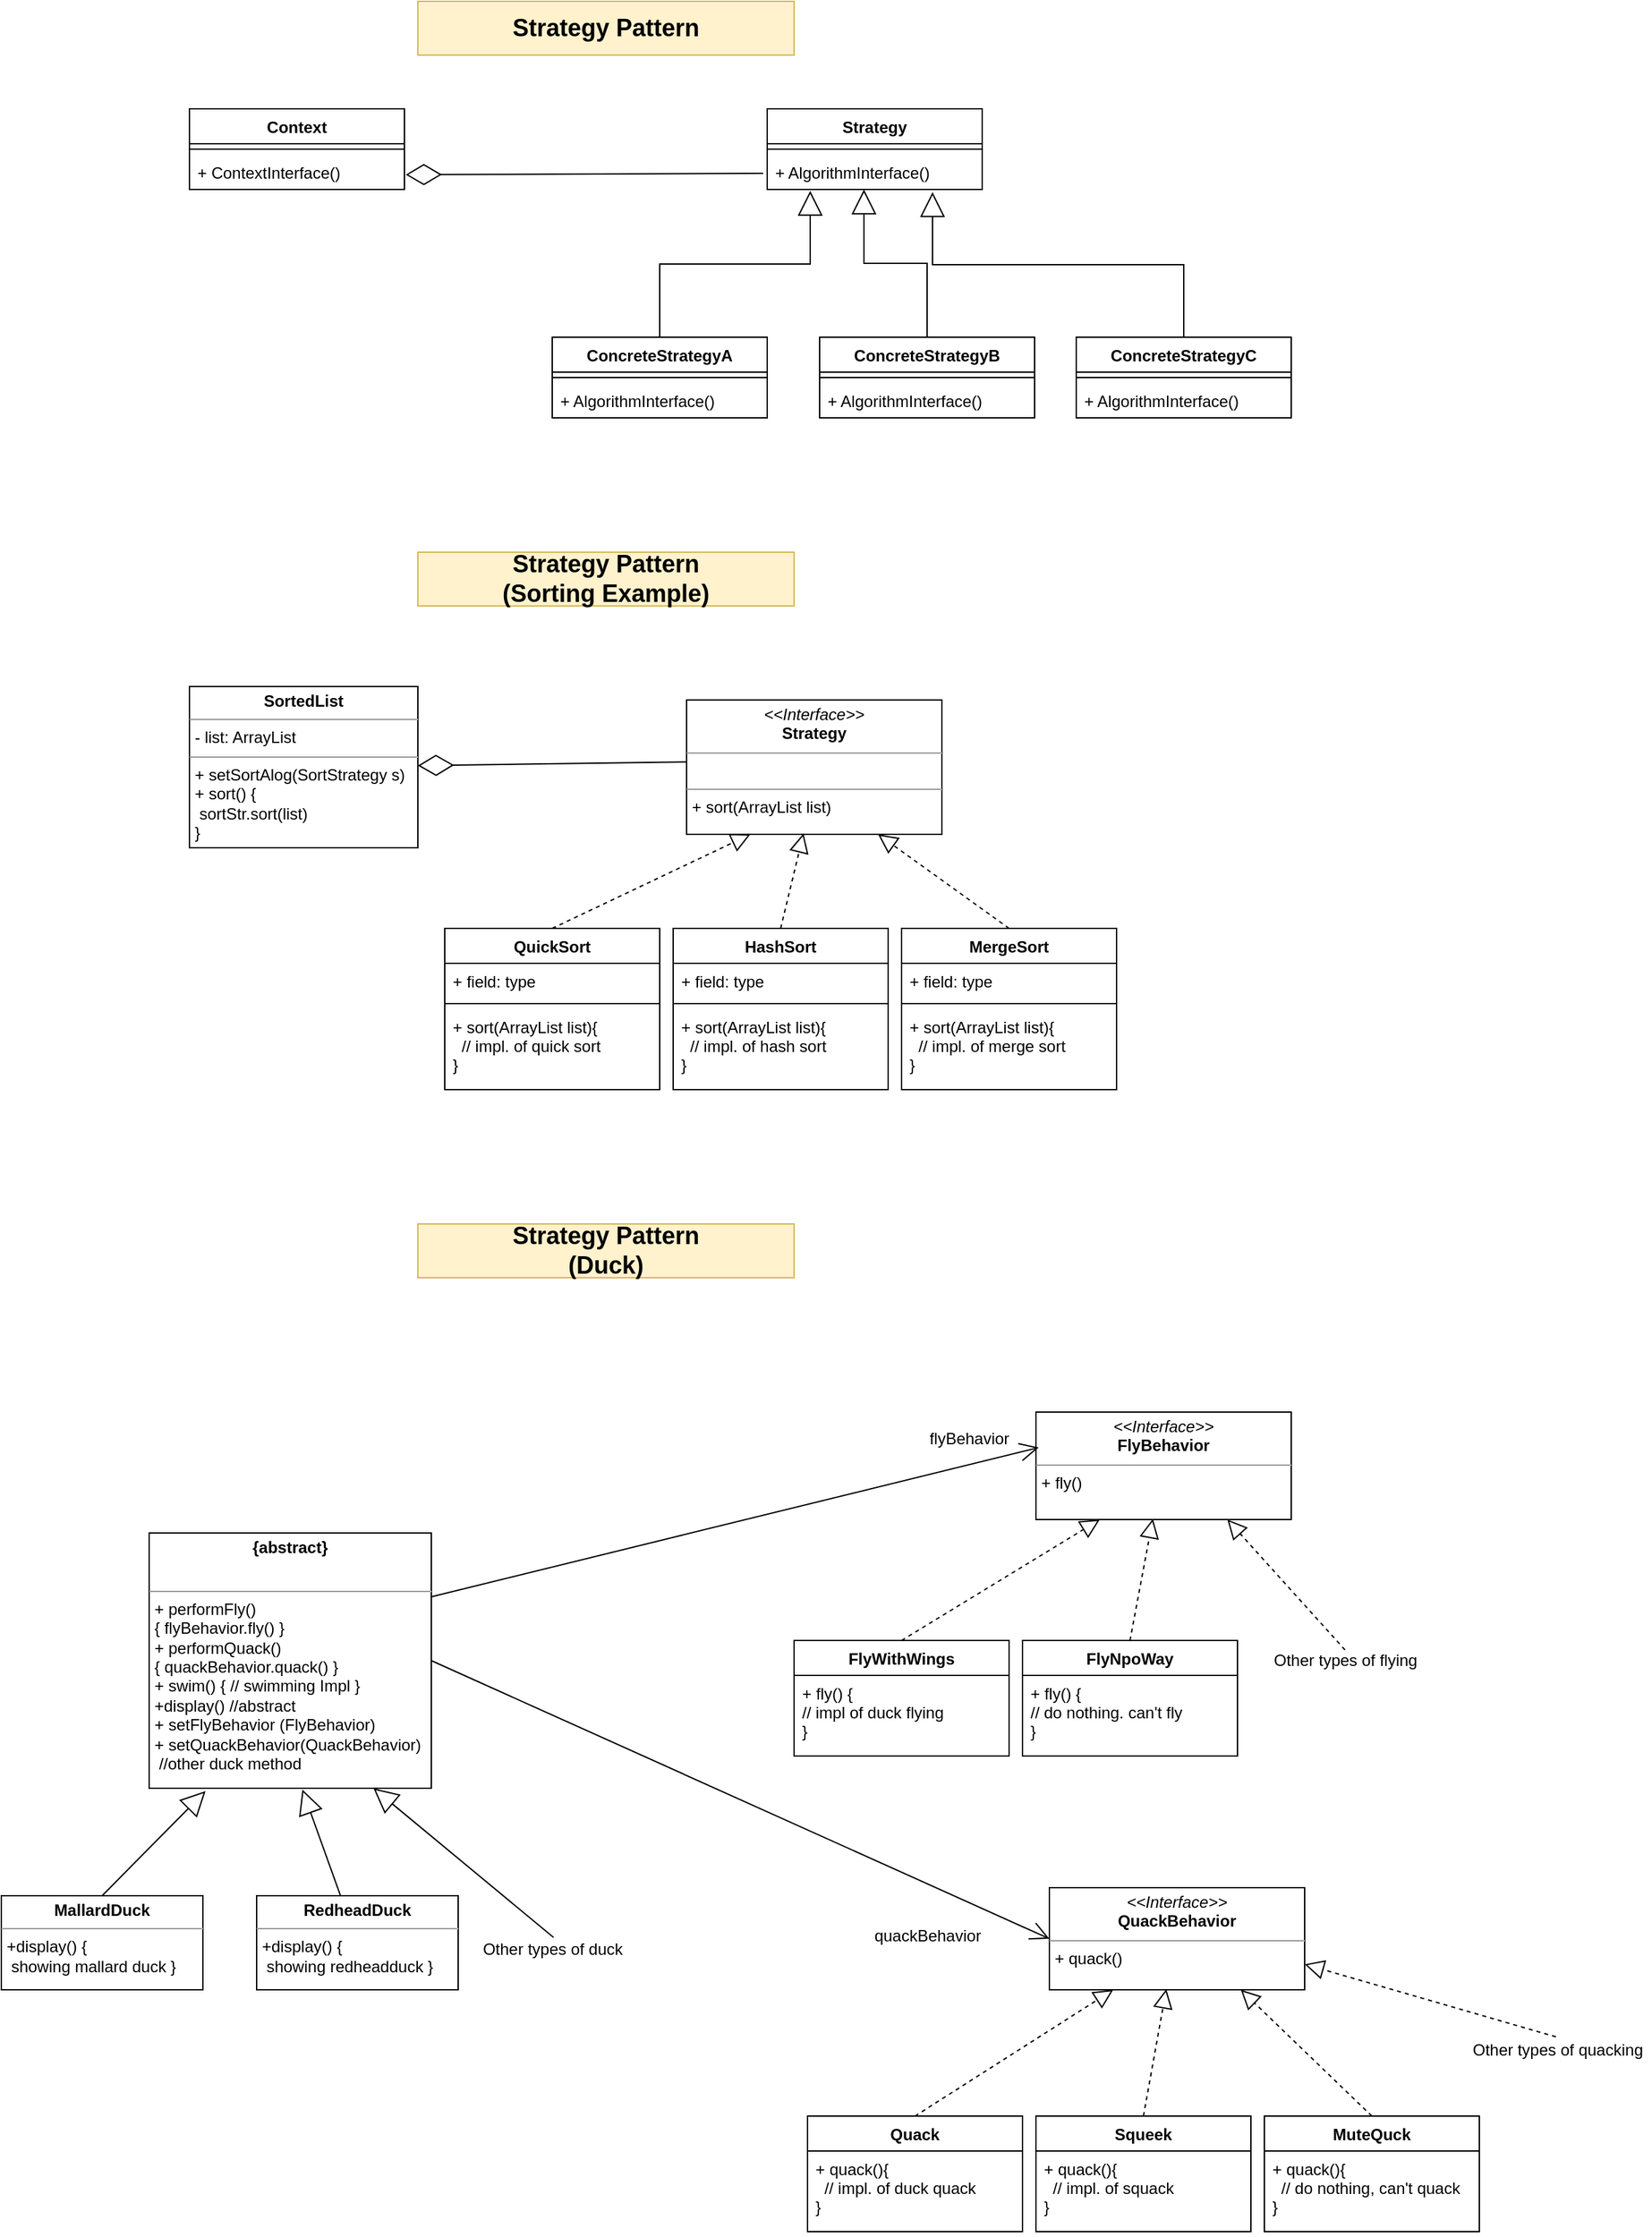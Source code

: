 <mxfile version="15.0.3" type="github" pages="2">
  <diagram id="C5RBs43oDa-KdzZeNtuy" name="Page-1">
    <mxGraphModel dx="1422" dy="794" grid="1" gridSize="10" guides="1" tooltips="1" connect="1" arrows="1" fold="1" page="1" pageScale="1" pageWidth="827" pageHeight="1169" math="0" shadow="0">
      <root>
        <mxCell id="WIyWlLk6GJQsqaUBKTNV-0" />
        <mxCell id="WIyWlLk6GJQsqaUBKTNV-1" parent="WIyWlLk6GJQsqaUBKTNV-0" />
        <mxCell id="_kvK4HXNGiyiGMj-qL1b-0" value="Strategy Pattern &lt;br&gt;(Sorting Example)" style="text;html=1;strokeColor=#d6b656;fillColor=#fff2cc;align=center;verticalAlign=middle;whiteSpace=wrap;rounded=0;fontSize=18;fontStyle=1" parent="WIyWlLk6GJQsqaUBKTNV-1" vertex="1">
          <mxGeometry x="370" y="470" width="280" height="40" as="geometry" />
        </mxCell>
        <mxCell id="_kvK4HXNGiyiGMj-qL1b-38" value="" style="endArrow=diamondThin;endFill=0;endSize=24;html=1;exitX=-0.002;exitY=0.461;exitDx=0;exitDy=0;exitPerimeter=0;" parent="WIyWlLk6GJQsqaUBKTNV-1" source="_kvK4HXNGiyiGMj-qL1b-55" target="_kvK4HXNGiyiGMj-qL1b-63" edge="1">
          <mxGeometry width="160" relative="1" as="geometry">
            <mxPoint x="570" y="619.0" as="sourcePoint" />
            <mxPoint x="350" y="619" as="targetPoint" />
          </mxGeometry>
        </mxCell>
        <mxCell id="_kvK4HXNGiyiGMj-qL1b-40" value="QuickSort" style="swimlane;fontStyle=1;align=center;verticalAlign=top;childLayout=stackLayout;horizontal=1;startSize=26;horizontalStack=0;resizeParent=1;resizeParentMax=0;resizeLast=0;collapsible=1;marginBottom=0;" parent="WIyWlLk6GJQsqaUBKTNV-1" vertex="1">
          <mxGeometry x="390" y="750" width="160" height="120" as="geometry" />
        </mxCell>
        <object label="+ field: type" jilhjkl="hjklj" id="_kvK4HXNGiyiGMj-qL1b-41">
          <mxCell style="text;strokeColor=none;fillColor=none;align=left;verticalAlign=top;spacingLeft=4;spacingRight=4;overflow=hidden;rotatable=0;points=[[0,0.5],[1,0.5]];portConstraint=eastwest;" parent="_kvK4HXNGiyiGMj-qL1b-40" vertex="1">
            <mxGeometry y="26" width="160" height="26" as="geometry" />
          </mxCell>
        </object>
        <mxCell id="_kvK4HXNGiyiGMj-qL1b-42" value="" style="line;strokeWidth=1;fillColor=none;align=left;verticalAlign=middle;spacingTop=-1;spacingLeft=3;spacingRight=3;rotatable=0;labelPosition=right;points=[];portConstraint=eastwest;" parent="_kvK4HXNGiyiGMj-qL1b-40" vertex="1">
          <mxGeometry y="52" width="160" height="8" as="geometry" />
        </mxCell>
        <mxCell id="_kvK4HXNGiyiGMj-qL1b-43" value="+ sort(ArrayList list){&#xa;  // impl. of quick sort&#xa;}" style="text;strokeColor=none;fillColor=none;align=left;verticalAlign=top;spacingLeft=4;spacingRight=4;overflow=hidden;rotatable=0;points=[[0,0.5],[1,0.5]];portConstraint=eastwest;" parent="_kvK4HXNGiyiGMj-qL1b-40" vertex="1">
          <mxGeometry y="60" width="160" height="60" as="geometry" />
        </mxCell>
        <mxCell id="_kvK4HXNGiyiGMj-qL1b-44" value="HashSort" style="swimlane;fontStyle=1;align=center;verticalAlign=top;childLayout=stackLayout;horizontal=1;startSize=26;horizontalStack=0;resizeParent=1;resizeParentMax=0;resizeLast=0;collapsible=1;marginBottom=0;" parent="WIyWlLk6GJQsqaUBKTNV-1" vertex="1">
          <mxGeometry x="560" y="750" width="160" height="120" as="geometry" />
        </mxCell>
        <mxCell id="_kvK4HXNGiyiGMj-qL1b-45" value="+ field: type" style="text;strokeColor=none;fillColor=none;align=left;verticalAlign=top;spacingLeft=4;spacingRight=4;overflow=hidden;rotatable=0;points=[[0,0.5],[1,0.5]];portConstraint=eastwest;" parent="_kvK4HXNGiyiGMj-qL1b-44" vertex="1">
          <mxGeometry y="26" width="160" height="26" as="geometry" />
        </mxCell>
        <mxCell id="_kvK4HXNGiyiGMj-qL1b-46" value="" style="line;strokeWidth=1;fillColor=none;align=left;verticalAlign=middle;spacingTop=-1;spacingLeft=3;spacingRight=3;rotatable=0;labelPosition=right;points=[];portConstraint=eastwest;" parent="_kvK4HXNGiyiGMj-qL1b-44" vertex="1">
          <mxGeometry y="52" width="160" height="8" as="geometry" />
        </mxCell>
        <mxCell id="_kvK4HXNGiyiGMj-qL1b-47" value="+ sort(ArrayList list){&#xa;  // impl. of hash sort&#xa;}" style="text;strokeColor=none;fillColor=none;align=left;verticalAlign=top;spacingLeft=4;spacingRight=4;overflow=hidden;rotatable=0;points=[[0,0.5],[1,0.5]];portConstraint=eastwest;" parent="_kvK4HXNGiyiGMj-qL1b-44" vertex="1">
          <mxGeometry y="60" width="160" height="60" as="geometry" />
        </mxCell>
        <mxCell id="_kvK4HXNGiyiGMj-qL1b-48" value="MergeSort" style="swimlane;fontStyle=1;align=center;verticalAlign=top;childLayout=stackLayout;horizontal=1;startSize=26;horizontalStack=0;resizeParent=1;resizeParentMax=0;resizeLast=0;collapsible=1;marginBottom=0;" parent="WIyWlLk6GJQsqaUBKTNV-1" vertex="1">
          <mxGeometry x="730" y="750" width="160" height="120" as="geometry" />
        </mxCell>
        <mxCell id="_kvK4HXNGiyiGMj-qL1b-49" value="+ field: type" style="text;strokeColor=none;fillColor=none;align=left;verticalAlign=top;spacingLeft=4;spacingRight=4;overflow=hidden;rotatable=0;points=[[0,0.5],[1,0.5]];portConstraint=eastwest;" parent="_kvK4HXNGiyiGMj-qL1b-48" vertex="1">
          <mxGeometry y="26" width="160" height="26" as="geometry" />
        </mxCell>
        <mxCell id="_kvK4HXNGiyiGMj-qL1b-50" value="" style="line;strokeWidth=1;fillColor=none;align=left;verticalAlign=middle;spacingTop=-1;spacingLeft=3;spacingRight=3;rotatable=0;labelPosition=right;points=[];portConstraint=eastwest;" parent="_kvK4HXNGiyiGMj-qL1b-48" vertex="1">
          <mxGeometry y="52" width="160" height="8" as="geometry" />
        </mxCell>
        <mxCell id="_kvK4HXNGiyiGMj-qL1b-51" value="+ sort(ArrayList list){&#xa;  // impl. of merge sort&#xa;}" style="text;strokeColor=none;fillColor=none;align=left;verticalAlign=top;spacingLeft=4;spacingRight=4;overflow=hidden;rotatable=0;points=[[0,0.5],[1,0.5]];portConstraint=eastwest;" parent="_kvK4HXNGiyiGMj-qL1b-48" vertex="1">
          <mxGeometry y="60" width="160" height="60" as="geometry" />
        </mxCell>
        <mxCell id="_kvK4HXNGiyiGMj-qL1b-55" value="&lt;p style=&quot;margin: 0px ; margin-top: 4px ; text-align: center&quot;&gt;&lt;i&gt;&amp;lt;&amp;lt;Interface&amp;gt;&amp;gt;&lt;/i&gt;&lt;br&gt;&lt;b&gt;Strategy&lt;/b&gt;&lt;/p&gt;&lt;hr size=&quot;1&quot;&gt;&lt;p style=&quot;margin: 0px ; margin-left: 4px&quot;&gt;&lt;span style=&quot;color: rgba(0 , 0 , 0 , 0) ; font-family: monospace ; font-size: 0px&quot;&gt;%3CmxGraphModel%3E%3Croot%3E%3CmxCell%20id%3D%220%22%2F%3E%3CmxCell%20id%3D%221%22%20parent%3D%220%22%2F%3E%3CmxCell%20id%3D%222%22%20value%3D%22%22%20style%3D%22endArrow%3Dblock%3Bdashed%3D1%3BendFill%3D0%3BendSize%3D12%3Bhtml%3D1%3BentryX%3D0.5%3BentryY%3D1%3BentryDx%3D0%3BentryDy%3D0%3BexitX%3D0.5%3BexitY%3D0%3BexitDx%3D0%3BexitDy%3D0%3B%22%20edge%3D%221%22%20parent%3D%221%22%3E%3CmxGeometry%20width%3D%22160%22%20relative%3D%221%22%20as%3D%22geometry%22%3E%3CmxPoint%20x%3D%22610%22%20y%3D%22380%22%20as%3D%22sourcePoint%22%2F%3E%3CmxPoint%20x%3D%22635%22%20y%3D%22320%22%20as%3D%22targetPoint%22%2F%3E%3C%2FmxGeometry%3E%3C%2FmxCell%3E%3C%2Froot%3E%3C%2FmxGraphModel%3&lt;/span&gt;&lt;br&gt;&lt;/p&gt;&lt;hr size=&quot;1&quot;&gt;&lt;p style=&quot;margin: 0px ; margin-left: 4px&quot;&gt;+ sort(ArrayList list)&lt;/p&gt;" style="verticalAlign=top;align=left;overflow=fill;fontSize=12;fontFamily=Helvetica;html=1;" parent="WIyWlLk6GJQsqaUBKTNV-1" vertex="1">
          <mxGeometry x="570" y="580" width="190" height="100" as="geometry" />
        </mxCell>
        <mxCell id="_kvK4HXNGiyiGMj-qL1b-57" value="" style="endArrow=block;dashed=1;endFill=0;endSize=12;html=1;entryX=0.25;entryY=1;entryDx=0;entryDy=0;exitX=0.5;exitY=0;exitDx=0;exitDy=0;" parent="WIyWlLk6GJQsqaUBKTNV-1" source="_kvK4HXNGiyiGMj-qL1b-40" target="_kvK4HXNGiyiGMj-qL1b-55" edge="1">
          <mxGeometry width="160" relative="1" as="geometry">
            <mxPoint x="440" y="740" as="sourcePoint" />
            <mxPoint x="600" y="740" as="targetPoint" />
          </mxGeometry>
        </mxCell>
        <mxCell id="_kvK4HXNGiyiGMj-qL1b-58" value="" style="endArrow=block;dashed=1;endFill=0;endSize=12;html=1;entryX=0.458;entryY=0.993;entryDx=0;entryDy=0;exitX=0.5;exitY=0;exitDx=0;exitDy=0;entryPerimeter=0;" parent="WIyWlLk6GJQsqaUBKTNV-1" source="_kvK4HXNGiyiGMj-qL1b-44" target="_kvK4HXNGiyiGMj-qL1b-55" edge="1">
          <mxGeometry width="160" relative="1" as="geometry">
            <mxPoint x="480" y="760" as="sourcePoint" />
            <mxPoint x="675" y="700" as="targetPoint" />
          </mxGeometry>
        </mxCell>
        <mxCell id="_kvK4HXNGiyiGMj-qL1b-59" value="" style="endArrow=block;dashed=1;endFill=0;endSize=12;html=1;exitX=0.5;exitY=0;exitDx=0;exitDy=0;entryX=0.75;entryY=1;entryDx=0;entryDy=0;" parent="WIyWlLk6GJQsqaUBKTNV-1" source="_kvK4HXNGiyiGMj-qL1b-48" target="_kvK4HXNGiyiGMj-qL1b-55" edge="1">
          <mxGeometry width="160" relative="1" as="geometry">
            <mxPoint x="650" y="760" as="sourcePoint" />
            <mxPoint x="660" y="690" as="targetPoint" />
          </mxGeometry>
        </mxCell>
        <mxCell id="_kvK4HXNGiyiGMj-qL1b-63" value="&lt;p style=&quot;margin: 0px ; margin-top: 4px ; text-align: center&quot;&gt;&lt;b&gt;SortedList&lt;/b&gt;&lt;/p&gt;&lt;hr size=&quot;1&quot;&gt;&lt;p style=&quot;margin: 0px ; margin-left: 4px&quot;&gt;- list: ArrayList&lt;/p&gt;&lt;hr size=&quot;1&quot;&gt;&lt;p style=&quot;margin: 0px ; margin-left: 4px&quot;&gt;+ setSortAlog(SortStrategy s)&lt;/p&gt;&lt;p style=&quot;margin: 0px ; margin-left: 4px&quot;&gt;+ sort() {&lt;/p&gt;&lt;p style=&quot;margin: 0px ; margin-left: 4px&quot;&gt;&lt;span style=&quot;white-space: pre&quot;&gt; &lt;/span&gt;sortStr.sort(list)&lt;br&gt;&lt;/p&gt;&lt;p style=&quot;margin: 0px ; margin-left: 4px&quot;&gt;}&lt;/p&gt;" style="verticalAlign=top;align=left;overflow=fill;fontSize=12;fontFamily=Helvetica;html=1;startSize=26;" parent="WIyWlLk6GJQsqaUBKTNV-1" vertex="1">
          <mxGeometry x="200" y="570" width="170" height="120" as="geometry" />
        </mxCell>
        <mxCell id="_kvK4HXNGiyiGMj-qL1b-65" value="Strategy Pattern" style="text;html=1;strokeColor=#d6b656;fillColor=#fff2cc;align=center;verticalAlign=middle;whiteSpace=wrap;rounded=0;fontSize=18;fontStyle=1" parent="WIyWlLk6GJQsqaUBKTNV-1" vertex="1">
          <mxGeometry x="370" y="60" width="280" height="40" as="geometry" />
        </mxCell>
        <mxCell id="_kvK4HXNGiyiGMj-qL1b-66" value="Context" style="swimlane;fontStyle=1;align=center;verticalAlign=top;childLayout=stackLayout;horizontal=1;startSize=26;horizontalStack=0;resizeParent=1;resizeParentMax=0;resizeLast=0;collapsible=1;marginBottom=0;" parent="WIyWlLk6GJQsqaUBKTNV-1" vertex="1">
          <mxGeometry x="200" y="140" width="160" height="60" as="geometry" />
        </mxCell>
        <mxCell id="_kvK4HXNGiyiGMj-qL1b-68" value="" style="line;strokeWidth=1;fillColor=none;align=left;verticalAlign=middle;spacingTop=-1;spacingLeft=3;spacingRight=3;rotatable=0;labelPosition=right;points=[];portConstraint=eastwest;" parent="_kvK4HXNGiyiGMj-qL1b-66" vertex="1">
          <mxGeometry y="26" width="160" height="8" as="geometry" />
        </mxCell>
        <mxCell id="_kvK4HXNGiyiGMj-qL1b-69" value="+ ContextInterface()" style="text;strokeColor=none;fillColor=none;align=left;verticalAlign=top;spacingLeft=4;spacingRight=4;overflow=hidden;rotatable=0;points=[[0,0.5],[1,0.5]];portConstraint=eastwest;" parent="_kvK4HXNGiyiGMj-qL1b-66" vertex="1">
          <mxGeometry y="34" width="160" height="26" as="geometry" />
        </mxCell>
        <mxCell id="_kvK4HXNGiyiGMj-qL1b-70" value="Strategy" style="swimlane;fontStyle=1;align=center;verticalAlign=top;childLayout=stackLayout;horizontal=1;startSize=26;horizontalStack=0;resizeParent=1;resizeParentMax=0;resizeLast=0;collapsible=1;marginBottom=0;" parent="WIyWlLk6GJQsqaUBKTNV-1" vertex="1">
          <mxGeometry x="630" y="140" width="160" height="60" as="geometry" />
        </mxCell>
        <mxCell id="_kvK4HXNGiyiGMj-qL1b-72" value="" style="line;strokeWidth=1;fillColor=none;align=left;verticalAlign=middle;spacingTop=-1;spacingLeft=3;spacingRight=3;rotatable=0;labelPosition=right;points=[];portConstraint=eastwest;" parent="_kvK4HXNGiyiGMj-qL1b-70" vertex="1">
          <mxGeometry y="26" width="160" height="8" as="geometry" />
        </mxCell>
        <mxCell id="_kvK4HXNGiyiGMj-qL1b-73" value="+ AlgorithmInterface()" style="text;strokeColor=none;fillColor=none;align=left;verticalAlign=top;spacingLeft=4;spacingRight=4;overflow=hidden;rotatable=0;points=[[0,0.5],[1,0.5]];portConstraint=eastwest;" parent="_kvK4HXNGiyiGMj-qL1b-70" vertex="1">
          <mxGeometry y="34" width="160" height="26" as="geometry" />
        </mxCell>
        <mxCell id="_kvK4HXNGiyiGMj-qL1b-74" value="ConcreteStrategyA" style="swimlane;fontStyle=1;align=center;verticalAlign=top;childLayout=stackLayout;horizontal=1;startSize=26;horizontalStack=0;resizeParent=1;resizeParentMax=0;resizeLast=0;collapsible=1;marginBottom=0;" parent="WIyWlLk6GJQsqaUBKTNV-1" vertex="1">
          <mxGeometry x="470" y="310" width="160" height="60" as="geometry" />
        </mxCell>
        <mxCell id="_kvK4HXNGiyiGMj-qL1b-76" value="" style="line;strokeWidth=1;fillColor=none;align=left;verticalAlign=middle;spacingTop=-1;spacingLeft=3;spacingRight=3;rotatable=0;labelPosition=right;points=[];portConstraint=eastwest;" parent="_kvK4HXNGiyiGMj-qL1b-74" vertex="1">
          <mxGeometry y="26" width="160" height="8" as="geometry" />
        </mxCell>
        <mxCell id="_kvK4HXNGiyiGMj-qL1b-77" value="+ AlgorithmInterface()" style="text;strokeColor=none;fillColor=none;align=left;verticalAlign=top;spacingLeft=4;spacingRight=4;overflow=hidden;rotatable=0;points=[[0,0.5],[1,0.5]];portConstraint=eastwest;" parent="_kvK4HXNGiyiGMj-qL1b-74" vertex="1">
          <mxGeometry y="34" width="160" height="26" as="geometry" />
        </mxCell>
        <mxCell id="_kvK4HXNGiyiGMj-qL1b-78" value="ConcreteStrategyB" style="swimlane;fontStyle=1;align=center;verticalAlign=top;childLayout=stackLayout;horizontal=1;startSize=26;horizontalStack=0;resizeParent=1;resizeParentMax=0;resizeLast=0;collapsible=1;marginBottom=0;" parent="WIyWlLk6GJQsqaUBKTNV-1" vertex="1">
          <mxGeometry x="669" y="310" width="160" height="60" as="geometry" />
        </mxCell>
        <mxCell id="_kvK4HXNGiyiGMj-qL1b-80" value="" style="line;strokeWidth=1;fillColor=none;align=left;verticalAlign=middle;spacingTop=-1;spacingLeft=3;spacingRight=3;rotatable=0;labelPosition=right;points=[];portConstraint=eastwest;" parent="_kvK4HXNGiyiGMj-qL1b-78" vertex="1">
          <mxGeometry y="26" width="160" height="8" as="geometry" />
        </mxCell>
        <mxCell id="_kvK4HXNGiyiGMj-qL1b-81" value="+ AlgorithmInterface()" style="text;strokeColor=none;fillColor=none;align=left;verticalAlign=top;spacingLeft=4;spacingRight=4;overflow=hidden;rotatable=0;points=[[0,0.5],[1,0.5]];portConstraint=eastwest;" parent="_kvK4HXNGiyiGMj-qL1b-78" vertex="1">
          <mxGeometry y="34" width="160" height="26" as="geometry" />
        </mxCell>
        <mxCell id="_kvK4HXNGiyiGMj-qL1b-82" value="ConcreteStrategyC" style="swimlane;fontStyle=1;align=center;verticalAlign=top;childLayout=stackLayout;horizontal=1;startSize=26;horizontalStack=0;resizeParent=1;resizeParentMax=0;resizeLast=0;collapsible=1;marginBottom=0;" parent="WIyWlLk6GJQsqaUBKTNV-1" vertex="1">
          <mxGeometry x="860" y="310" width="160" height="60" as="geometry" />
        </mxCell>
        <mxCell id="_kvK4HXNGiyiGMj-qL1b-84" value="" style="line;strokeWidth=1;fillColor=none;align=left;verticalAlign=middle;spacingTop=-1;spacingLeft=3;spacingRight=3;rotatable=0;labelPosition=right;points=[];portConstraint=eastwest;" parent="_kvK4HXNGiyiGMj-qL1b-82" vertex="1">
          <mxGeometry y="26" width="160" height="8" as="geometry" />
        </mxCell>
        <mxCell id="_kvK4HXNGiyiGMj-qL1b-85" value="+ AlgorithmInterface()" style="text;strokeColor=none;fillColor=none;align=left;verticalAlign=top;spacingLeft=4;spacingRight=4;overflow=hidden;rotatable=0;points=[[0,0.5],[1,0.5]];portConstraint=eastwest;" parent="_kvK4HXNGiyiGMj-qL1b-82" vertex="1">
          <mxGeometry y="34" width="160" height="26" as="geometry" />
        </mxCell>
        <mxCell id="zN96rJiQlAPzqAvAHpJL-0" value="" style="endArrow=diamondThin;endFill=0;endSize=24;html=1;entryX=1.006;entryY=0.885;entryDx=0;entryDy=0;entryPerimeter=0;exitX=-0.019;exitY=0.846;exitDx=0;exitDy=0;exitPerimeter=0;" parent="WIyWlLk6GJQsqaUBKTNV-1" edge="1">
          <mxGeometry width="160" relative="1" as="geometry">
            <mxPoint x="626.96" y="187.996" as="sourcePoint" />
            <mxPoint x="360.96" y="189.01" as="targetPoint" />
          </mxGeometry>
        </mxCell>
        <mxCell id="zN96rJiQlAPzqAvAHpJL-3" value="" style="endArrow=block;endSize=16;endFill=0;html=1;exitX=0.5;exitY=0;exitDx=0;exitDy=0;edgeStyle=elbowEdgeStyle;elbow=vertical;rounded=0;entryX=0.2;entryY=1.038;entryDx=0;entryDy=0;entryPerimeter=0;" parent="WIyWlLk6GJQsqaUBKTNV-1" source="_kvK4HXNGiyiGMj-qL1b-74" target="_kvK4HXNGiyiGMj-qL1b-73" edge="1">
          <mxGeometry width="160" relative="1" as="geometry">
            <mxPoint x="690" y="570" as="sourcePoint" />
            <mxPoint x="666" y="230" as="targetPoint" />
          </mxGeometry>
        </mxCell>
        <mxCell id="zN96rJiQlAPzqAvAHpJL-8" value="" style="endArrow=block;endSize=16;endFill=0;html=1;exitX=0.5;exitY=0;exitDx=0;exitDy=0;edgeStyle=elbowEdgeStyle;elbow=vertical;rounded=0;entryX=0.769;entryY=1.077;entryDx=0;entryDy=0;entryPerimeter=0;" parent="WIyWlLk6GJQsqaUBKTNV-1" source="_kvK4HXNGiyiGMj-qL1b-82" target="_kvK4HXNGiyiGMj-qL1b-73" edge="1">
          <mxGeometry width="160" relative="1" as="geometry">
            <mxPoint x="560" y="320" as="sourcePoint" />
            <mxPoint x="672" y="236.988" as="targetPoint" />
          </mxGeometry>
        </mxCell>
        <mxCell id="zN96rJiQlAPzqAvAHpJL-9" value="" style="endArrow=block;endSize=16;endFill=0;html=1;edgeStyle=elbowEdgeStyle;elbow=vertical;rounded=0;entryX=0.45;entryY=1;entryDx=0;entryDy=0;entryPerimeter=0;" parent="WIyWlLk6GJQsqaUBKTNV-1" source="_kvK4HXNGiyiGMj-qL1b-78" target="_kvK4HXNGiyiGMj-qL1b-73" edge="1">
          <mxGeometry width="160" relative="1" as="geometry">
            <mxPoint x="570" y="330" as="sourcePoint" />
            <mxPoint x="682" y="246.988" as="targetPoint" />
          </mxGeometry>
        </mxCell>
        <mxCell id="hUJC9Ihexo7JorO5PDd7-0" value="Strategy Pattern &lt;br&gt;(Duck)" style="text;html=1;strokeColor=#d6b656;fillColor=#fff2cc;align=center;verticalAlign=middle;whiteSpace=wrap;rounded=0;fontSize=18;fontStyle=1" parent="WIyWlLk6GJQsqaUBKTNV-1" vertex="1">
          <mxGeometry x="370" y="970" width="280" height="40" as="geometry" />
        </mxCell>
        <mxCell id="hUJC9Ihexo7JorO5PDd7-2" value="&lt;p style=&quot;margin: 0px ; margin-top: 4px ; text-align: center&quot;&gt;&lt;b&gt;{abstract}&lt;/b&gt;&lt;/p&gt;&lt;p style=&quot;margin: 0px ; margin-top: 4px ; text-align: center&quot;&gt;&lt;br&gt;&lt;/p&gt;&lt;hr size=&quot;1&quot;&gt;&lt;p style=&quot;margin: 0px ; margin-left: 4px&quot;&gt;+ performFly()&lt;/p&gt;&lt;p style=&quot;margin: 0px ; margin-left: 4px&quot;&gt;{ flyBehavior.fly() }&lt;/p&gt;&lt;p style=&quot;margin: 0px ; margin-left: 4px&quot;&gt;+ performQuack()&lt;/p&gt;&lt;p style=&quot;margin: 0px ; margin-left: 4px&quot;&gt;{ quackBehavior.quack() }&lt;br&gt;&lt;/p&gt;&lt;p style=&quot;margin: 0px ; margin-left: 4px&quot;&gt;+ swim() { // swimming Impl }&lt;/p&gt;&lt;p style=&quot;margin: 0px ; margin-left: 4px&quot;&gt;+display() //abstract&lt;/p&gt;&lt;p style=&quot;margin: 0px ; margin-left: 4px&quot;&gt;+ setFlyBehavior (FlyBehavior)&lt;/p&gt;&lt;p style=&quot;margin: 0px ; margin-left: 4px&quot;&gt;+ setQuackBehavior(QuackBehavior)&lt;/p&gt;&lt;p style=&quot;margin: 0px ; margin-left: 4px&quot;&gt;&amp;nbsp;//other duck method&lt;/p&gt;" style="verticalAlign=top;align=left;overflow=fill;fontSize=12;fontFamily=Helvetica;html=1;" parent="WIyWlLk6GJQsqaUBKTNV-1" vertex="1">
          <mxGeometry x="170" y="1200" width="210" height="190" as="geometry" />
        </mxCell>
        <mxCell id="hUJC9Ihexo7JorO5PDd7-3" value="&lt;p style=&quot;margin: 0px ; margin-top: 4px ; text-align: center&quot;&gt;&lt;b&gt;MallardDuck&lt;/b&gt;&lt;/p&gt;&lt;hr size=&quot;1&quot;&gt;&lt;p style=&quot;margin: 0px ; margin-left: 4px&quot;&gt;+display() {&lt;/p&gt;&lt;p style=&quot;margin: 0px ; margin-left: 4px&quot;&gt;&amp;nbsp;showing mallard duck }&lt;/p&gt;" style="verticalAlign=top;align=left;overflow=fill;fontSize=12;fontFamily=Helvetica;html=1;" parent="WIyWlLk6GJQsqaUBKTNV-1" vertex="1">
          <mxGeometry x="60" y="1470" width="150" height="70" as="geometry" />
        </mxCell>
        <mxCell id="hUJC9Ihexo7JorO5PDd7-4" value="&lt;p style=&quot;margin: 0px ; margin-top: 4px ; text-align: center&quot;&gt;&lt;b&gt;RedheadDuck&lt;/b&gt;&lt;/p&gt;&lt;hr size=&quot;1&quot;&gt;&lt;p style=&quot;margin: 0px ; margin-left: 4px&quot;&gt;+display() {&lt;/p&gt;&lt;p style=&quot;margin: 0px ; margin-left: 4px&quot;&gt;&amp;nbsp;showing redheadduck }&lt;/p&gt;" style="verticalAlign=top;align=left;overflow=fill;fontSize=12;fontFamily=Helvetica;html=1;" parent="WIyWlLk6GJQsqaUBKTNV-1" vertex="1">
          <mxGeometry x="250" y="1470" width="150" height="70" as="geometry" />
        </mxCell>
        <mxCell id="hUJC9Ihexo7JorO5PDd7-7" value="" style="endArrow=block;endSize=16;endFill=0;html=1;exitX=0.5;exitY=0;exitDx=0;exitDy=0;elbow=vertical;rounded=0;entryX=0.2;entryY=1.011;entryDx=0;entryDy=0;entryPerimeter=0;" parent="WIyWlLk6GJQsqaUBKTNV-1" source="hUJC9Ihexo7JorO5PDd7-3" target="hUJC9Ihexo7JorO5PDd7-2" edge="1">
          <mxGeometry width="160" relative="1" as="geometry">
            <mxPoint x="120" y="1479.01" as="sourcePoint" />
            <mxPoint x="210" y="1400" as="targetPoint" />
          </mxGeometry>
        </mxCell>
        <mxCell id="hUJC9Ihexo7JorO5PDd7-8" value="" style="endArrow=block;endSize=16;endFill=0;html=1;elbow=vertical;rounded=0;entryX=0.543;entryY=1.005;entryDx=0;entryDy=0;entryPerimeter=0;" parent="WIyWlLk6GJQsqaUBKTNV-1" source="hUJC9Ihexo7JorO5PDd7-4" target="hUJC9Ihexo7JorO5PDd7-2" edge="1">
          <mxGeometry width="160" relative="1" as="geometry">
            <mxPoint x="145" y="1480" as="sourcePoint" />
            <mxPoint x="222" y="1402.09" as="targetPoint" />
          </mxGeometry>
        </mxCell>
        <mxCell id="hUJC9Ihexo7JorO5PDd7-9" value="" style="endArrow=block;endSize=16;endFill=0;html=1;elbow=vertical;rounded=0;exitX=0.508;exitY=0.05;exitDx=0;exitDy=0;exitPerimeter=0;entryX=0.795;entryY=1;entryDx=0;entryDy=0;entryPerimeter=0;" parent="WIyWlLk6GJQsqaUBKTNV-1" source="hUJC9Ihexo7JorO5PDd7-10" target="hUJC9Ihexo7JorO5PDd7-2" edge="1">
          <mxGeometry width="160" relative="1" as="geometry">
            <mxPoint x="508.397" y="1568.05" as="sourcePoint" />
            <mxPoint x="370" y="1420" as="targetPoint" />
          </mxGeometry>
        </mxCell>
        <mxCell id="hUJC9Ihexo7JorO5PDd7-10" value="Other types of duck" style="text;html=1;align=center;verticalAlign=middle;resizable=0;points=[];autosize=1;strokeColor=none;" parent="WIyWlLk6GJQsqaUBKTNV-1" vertex="1">
          <mxGeometry x="410" y="1500" width="120" height="20" as="geometry" />
        </mxCell>
        <mxCell id="hUJC9Ihexo7JorO5PDd7-11" value="FlyWithWings" style="swimlane;fontStyle=1;align=center;verticalAlign=top;childLayout=stackLayout;horizontal=1;startSize=26;horizontalStack=0;resizeParent=1;resizeParentMax=0;resizeLast=0;collapsible=1;marginBottom=0;" parent="WIyWlLk6GJQsqaUBKTNV-1" vertex="1">
          <mxGeometry x="650" y="1280" width="160" height="86" as="geometry" />
        </mxCell>
        <mxCell id="hUJC9Ihexo7JorO5PDd7-14" value="+ fly() {&#xa;// impl of duck flying&#xa;}" style="text;strokeColor=none;fillColor=none;align=left;verticalAlign=top;spacingLeft=4;spacingRight=4;overflow=hidden;rotatable=0;points=[[0,0.5],[1,0.5]];portConstraint=eastwest;" parent="hUJC9Ihexo7JorO5PDd7-11" vertex="1">
          <mxGeometry y="26" width="160" height="60" as="geometry" />
        </mxCell>
        <mxCell id="hUJC9Ihexo7JorO5PDd7-15" value="FlyNpoWay" style="swimlane;fontStyle=1;align=center;verticalAlign=top;childLayout=stackLayout;horizontal=1;startSize=26;horizontalStack=0;resizeParent=1;resizeParentMax=0;resizeLast=0;collapsible=1;marginBottom=0;" parent="WIyWlLk6GJQsqaUBKTNV-1" vertex="1">
          <mxGeometry x="820" y="1280" width="160" height="86" as="geometry" />
        </mxCell>
        <mxCell id="hUJC9Ihexo7JorO5PDd7-18" value="+ fly() {&#xa;// do nothing. can&#39;t fly&#xa;}" style="text;strokeColor=none;fillColor=none;align=left;verticalAlign=top;spacingLeft=4;spacingRight=4;overflow=hidden;rotatable=0;points=[[0,0.5],[1,0.5]];portConstraint=eastwest;" parent="hUJC9Ihexo7JorO5PDd7-15" vertex="1">
          <mxGeometry y="26" width="160" height="60" as="geometry" />
        </mxCell>
        <mxCell id="hUJC9Ihexo7JorO5PDd7-23" value="&lt;p style=&quot;margin: 0px ; margin-top: 4px ; text-align: center&quot;&gt;&lt;i&gt;&amp;lt;&amp;lt;Interface&amp;gt;&amp;gt;&lt;/i&gt;&lt;br&gt;&lt;b&gt;FlyBehavior&lt;/b&gt;&lt;/p&gt;&lt;hr size=&quot;1&quot;&gt;&lt;p style=&quot;margin: 0px ; margin-left: 4px&quot;&gt;&lt;/p&gt;&lt;p style=&quot;margin: 0px ; margin-left: 4px&quot;&gt;+ fly()&lt;/p&gt;" style="verticalAlign=top;align=left;overflow=fill;fontSize=12;fontFamily=Helvetica;html=1;" parent="WIyWlLk6GJQsqaUBKTNV-1" vertex="1">
          <mxGeometry x="830" y="1110" width="190" height="80" as="geometry" />
        </mxCell>
        <mxCell id="hUJC9Ihexo7JorO5PDd7-24" value="" style="endArrow=block;dashed=1;endFill=0;endSize=12;html=1;entryX=0.25;entryY=1;entryDx=0;entryDy=0;exitX=0.5;exitY=0;exitDx=0;exitDy=0;" parent="WIyWlLk6GJQsqaUBKTNV-1" source="hUJC9Ihexo7JorO5PDd7-11" target="hUJC9Ihexo7JorO5PDd7-23" edge="1">
          <mxGeometry width="160" relative="1" as="geometry">
            <mxPoint x="700" y="1270" as="sourcePoint" />
            <mxPoint x="860" y="1270" as="targetPoint" />
          </mxGeometry>
        </mxCell>
        <mxCell id="hUJC9Ihexo7JorO5PDd7-25" value="" style="endArrow=block;dashed=1;endFill=0;endSize=12;html=1;entryX=0.458;entryY=0.993;entryDx=0;entryDy=0;exitX=0.5;exitY=0;exitDx=0;exitDy=0;entryPerimeter=0;" parent="WIyWlLk6GJQsqaUBKTNV-1" source="hUJC9Ihexo7JorO5PDd7-15" target="hUJC9Ihexo7JorO5PDd7-23" edge="1">
          <mxGeometry width="160" relative="1" as="geometry">
            <mxPoint x="740" y="1290" as="sourcePoint" />
            <mxPoint x="935" y="1230" as="targetPoint" />
          </mxGeometry>
        </mxCell>
        <mxCell id="hUJC9Ihexo7JorO5PDd7-26" value="" style="endArrow=block;dashed=1;endFill=0;endSize=12;html=1;exitX=0.5;exitY=0.1;exitDx=0;exitDy=0;entryX=0.75;entryY=1;entryDx=0;entryDy=0;exitPerimeter=0;" parent="WIyWlLk6GJQsqaUBKTNV-1" source="hUJC9Ihexo7JorO5PDd7-46" target="hUJC9Ihexo7JorO5PDd7-23" edge="1">
          <mxGeometry width="160" relative="1" as="geometry">
            <mxPoint x="1070" y="1280" as="sourcePoint" />
            <mxPoint x="920" y="1220" as="targetPoint" />
          </mxGeometry>
        </mxCell>
        <mxCell id="hUJC9Ihexo7JorO5PDd7-27" value="Quack" style="swimlane;fontStyle=1;align=center;verticalAlign=top;childLayout=stackLayout;horizontal=1;startSize=26;horizontalStack=0;resizeParent=1;resizeParentMax=0;resizeLast=0;collapsible=1;marginBottom=0;" parent="WIyWlLk6GJQsqaUBKTNV-1" vertex="1">
          <mxGeometry x="660" y="1634" width="160" height="86" as="geometry" />
        </mxCell>
        <mxCell id="hUJC9Ihexo7JorO5PDd7-30" value="+ quack(){&#xa;  // impl. of duck quack&#xa;}" style="text;strokeColor=none;fillColor=none;align=left;verticalAlign=top;spacingLeft=4;spacingRight=4;overflow=hidden;rotatable=0;points=[[0,0.5],[1,0.5]];portConstraint=eastwest;" parent="hUJC9Ihexo7JorO5PDd7-27" vertex="1">
          <mxGeometry y="26" width="160" height="60" as="geometry" />
        </mxCell>
        <mxCell id="hUJC9Ihexo7JorO5PDd7-31" value="Squeek" style="swimlane;fontStyle=1;align=center;verticalAlign=top;childLayout=stackLayout;horizontal=1;startSize=26;horizontalStack=0;resizeParent=1;resizeParentMax=0;resizeLast=0;collapsible=1;marginBottom=0;" parent="WIyWlLk6GJQsqaUBKTNV-1" vertex="1">
          <mxGeometry x="830" y="1634" width="160" height="86" as="geometry" />
        </mxCell>
        <mxCell id="hUJC9Ihexo7JorO5PDd7-34" value="+ quack(){&#xa;  // impl. of squack&#xa;}" style="text;strokeColor=none;fillColor=none;align=left;verticalAlign=top;spacingLeft=4;spacingRight=4;overflow=hidden;rotatable=0;points=[[0,0.5],[1,0.5]];portConstraint=eastwest;" parent="hUJC9Ihexo7JorO5PDd7-31" vertex="1">
          <mxGeometry y="26" width="160" height="60" as="geometry" />
        </mxCell>
        <mxCell id="hUJC9Ihexo7JorO5PDd7-35" value="MuteQuck" style="swimlane;fontStyle=1;align=center;verticalAlign=top;childLayout=stackLayout;horizontal=1;startSize=26;horizontalStack=0;resizeParent=1;resizeParentMax=0;resizeLast=0;collapsible=1;marginBottom=0;" parent="WIyWlLk6GJQsqaUBKTNV-1" vertex="1">
          <mxGeometry x="1000" y="1634" width="160" height="86" as="geometry" />
        </mxCell>
        <mxCell id="hUJC9Ihexo7JorO5PDd7-38" value="+ quack(){&#xa;  // do nothing, can&#39;t quack&#xa;}" style="text;strokeColor=none;fillColor=none;align=left;verticalAlign=top;spacingLeft=4;spacingRight=4;overflow=hidden;rotatable=0;points=[[0,0.5],[1,0.5]];portConstraint=eastwest;" parent="hUJC9Ihexo7JorO5PDd7-35" vertex="1">
          <mxGeometry y="26" width="160" height="60" as="geometry" />
        </mxCell>
        <mxCell id="hUJC9Ihexo7JorO5PDd7-39" value="&lt;p style=&quot;margin: 0px ; margin-top: 4px ; text-align: center&quot;&gt;&lt;i&gt;&amp;lt;&amp;lt;Interface&amp;gt;&amp;gt;&lt;/i&gt;&lt;br&gt;&lt;b&gt;QuackBehavior&lt;/b&gt;&lt;/p&gt;&lt;hr size=&quot;1&quot;&gt;&lt;p style=&quot;margin: 0px ; margin-left: 4px&quot;&gt;&lt;span style=&quot;color: rgba(0 , 0 , 0 , 0) ; font-family: monospace ; font-size: 0px&quot;&gt;%3CmxGraphModel%3E%3Croot%3E%3CmxCell%20id%3D%220%22%2F%3E%3CmxCell%20id%3D%221%22%20parent%3D%220%22%2F%3E%3CmxCell%20id%3D%222%22%20value%3D%22%22%20style%3D%22endArrow%3Dblock%3Bdashed%3D1%3BendFill%3D0%3BendSize%3D12%3Bhtml%3D1%3BentryX%3D0.5%3BentryY%3D1%3BentryDx%3D0%3BentryDy%3D0%3BexitX%3D0.5%3BexitY%3D0%3BexitDx%3D0%3BexitDy%3D0%3B%22%20edge%3D%221%22%20parent%3D%221%22%3E%3CmxGeometry%20width%3D%22160%22%20relative%3D%221%22%20as%3D%22geometry%22%3E%3CmxPoint%20x%3D%22610%22%20y%3D%22380%22%20as%3D%22sourcePoint%22%2F%3E%3CmxPoint%20x%3D%22635%22%20y%3D%22320%22%20as%3D%22targetPoint%22%2F%3E%3C%2FmxGeometry%3E%3C%2FmxCell%3E%3C%2Froot%3E%3C%2FmxGraphModel%3&lt;/span&gt;&lt;span&gt;+ quack()&lt;/span&gt;&lt;/p&gt;" style="verticalAlign=top;align=left;overflow=fill;fontSize=12;fontFamily=Helvetica;html=1;" parent="WIyWlLk6GJQsqaUBKTNV-1" vertex="1">
          <mxGeometry x="840" y="1464" width="190" height="76" as="geometry" />
        </mxCell>
        <mxCell id="hUJC9Ihexo7JorO5PDd7-40" value="" style="endArrow=block;dashed=1;endFill=0;endSize=12;html=1;entryX=0.25;entryY=1;entryDx=0;entryDy=0;exitX=0.5;exitY=0;exitDx=0;exitDy=0;" parent="WIyWlLk6GJQsqaUBKTNV-1" source="hUJC9Ihexo7JorO5PDd7-27" target="hUJC9Ihexo7JorO5PDd7-39" edge="1">
          <mxGeometry width="160" relative="1" as="geometry">
            <mxPoint x="710" y="1624" as="sourcePoint" />
            <mxPoint x="870" y="1624" as="targetPoint" />
          </mxGeometry>
        </mxCell>
        <mxCell id="hUJC9Ihexo7JorO5PDd7-41" value="" style="endArrow=block;dashed=1;endFill=0;endSize=12;html=1;entryX=0.458;entryY=0.993;entryDx=0;entryDy=0;exitX=0.5;exitY=0;exitDx=0;exitDy=0;entryPerimeter=0;" parent="WIyWlLk6GJQsqaUBKTNV-1" source="hUJC9Ihexo7JorO5PDd7-31" target="hUJC9Ihexo7JorO5PDd7-39" edge="1">
          <mxGeometry width="160" relative="1" as="geometry">
            <mxPoint x="750" y="1644" as="sourcePoint" />
            <mxPoint x="945" y="1584" as="targetPoint" />
          </mxGeometry>
        </mxCell>
        <mxCell id="hUJC9Ihexo7JorO5PDd7-42" value="" style="endArrow=block;dashed=1;endFill=0;endSize=12;html=1;exitX=0.5;exitY=0;exitDx=0;exitDy=0;entryX=0.75;entryY=1;entryDx=0;entryDy=0;" parent="WIyWlLk6GJQsqaUBKTNV-1" source="hUJC9Ihexo7JorO5PDd7-35" target="hUJC9Ihexo7JorO5PDd7-39" edge="1">
          <mxGeometry width="160" relative="1" as="geometry">
            <mxPoint x="920" y="1644" as="sourcePoint" />
            <mxPoint x="930" y="1574" as="targetPoint" />
          </mxGeometry>
        </mxCell>
        <mxCell id="hUJC9Ihexo7JorO5PDd7-44" value="" style="endArrow=open;endFill=1;endSize=12;html=1;exitX=1;exitY=0.25;exitDx=0;exitDy=0;entryX=0.011;entryY=0.33;entryDx=0;entryDy=0;entryPerimeter=0;" parent="WIyWlLk6GJQsqaUBKTNV-1" source="hUJC9Ihexo7JorO5PDd7-2" target="hUJC9Ihexo7JorO5PDd7-23" edge="1">
          <mxGeometry width="160" relative="1" as="geometry">
            <mxPoint x="490" y="1410" as="sourcePoint" />
            <mxPoint x="650" y="1410" as="targetPoint" />
          </mxGeometry>
        </mxCell>
        <mxCell id="hUJC9Ihexo7JorO5PDd7-45" value="flyBehavior" style="text;html=1;align=center;verticalAlign=middle;resizable=0;points=[];autosize=1;strokeColor=none;" parent="WIyWlLk6GJQsqaUBKTNV-1" vertex="1">
          <mxGeometry x="745" y="1120" width="70" height="20" as="geometry" />
        </mxCell>
        <mxCell id="hUJC9Ihexo7JorO5PDd7-46" value="Other types of flying" style="text;html=1;align=center;verticalAlign=middle;resizable=0;points=[];autosize=1;strokeColor=none;" parent="WIyWlLk6GJQsqaUBKTNV-1" vertex="1">
          <mxGeometry x="1000" y="1285" width="120" height="20" as="geometry" />
        </mxCell>
        <mxCell id="hUJC9Ihexo7JorO5PDd7-49" value="" style="endArrow=open;endFill=1;endSize=12;html=1;exitX=1;exitY=0.5;exitDx=0;exitDy=0;entryX=0;entryY=0.5;entryDx=0;entryDy=0;" parent="WIyWlLk6GJQsqaUBKTNV-1" source="hUJC9Ihexo7JorO5PDd7-2" target="hUJC9Ihexo7JorO5PDd7-39" edge="1">
          <mxGeometry width="160" relative="1" as="geometry">
            <mxPoint x="407.91" y="1434.5" as="sourcePoint" />
            <mxPoint x="860.0" y="1330" as="targetPoint" />
          </mxGeometry>
        </mxCell>
        <mxCell id="hUJC9Ihexo7JorO5PDd7-50" value="quackBehavior" style="text;html=1;align=center;verticalAlign=middle;resizable=0;points=[];autosize=1;strokeColor=none;" parent="WIyWlLk6GJQsqaUBKTNV-1" vertex="1">
          <mxGeometry x="704" y="1490" width="90" height="20" as="geometry" />
        </mxCell>
        <mxCell id="hUJC9Ihexo7JorO5PDd7-51" value="" style="endArrow=block;dashed=1;endFill=0;endSize=12;html=1;entryX=1;entryY=0.75;entryDx=0;entryDy=0;exitX=0.496;exitY=0;exitDx=0;exitDy=0;exitPerimeter=0;" parent="WIyWlLk6GJQsqaUBKTNV-1" source="hUJC9Ihexo7JorO5PDd7-52" target="hUJC9Ihexo7JorO5PDd7-39" edge="1">
          <mxGeometry width="160" relative="1" as="geometry">
            <mxPoint x="1210" y="1585" as="sourcePoint" />
            <mxPoint x="1130" y="1480" as="targetPoint" />
          </mxGeometry>
        </mxCell>
        <mxCell id="hUJC9Ihexo7JorO5PDd7-52" value="Other types of quacking" style="text;html=1;align=center;verticalAlign=middle;resizable=0;points=[];autosize=1;strokeColor=none;" parent="WIyWlLk6GJQsqaUBKTNV-1" vertex="1">
          <mxGeometry x="1147.5" y="1575" width="140" height="20" as="geometry" />
        </mxCell>
      </root>
    </mxGraphModel>
  </diagram>
  <diagram id="osEYI6hSr6fyxxunVHlj" name="Page-2">
    <mxGraphModel dx="1673" dy="934" grid="1" gridSize="10" guides="1" tooltips="1" connect="1" arrows="1" fold="1" page="1" pageScale="1" pageWidth="827" pageHeight="1169" math="0" shadow="0">
      <root>
        <mxCell id="1jUUv-6-lxYpLpdkOUxA-0" />
        <mxCell id="1jUUv-6-lxYpLpdkOUxA-1" parent="1jUUv-6-lxYpLpdkOUxA-0" />
        <mxCell id="1jUUv-6-lxYpLpdkOUxA-2" value="&lt;p style=&quot;margin: 0px ; margin-top: 4px ; text-align: center&quot;&gt;&lt;b&gt;{abstract}&lt;/b&gt;&lt;/p&gt;&lt;p style=&quot;margin: 0px ; margin-top: 4px ; text-align: center&quot;&gt;Car&lt;/p&gt;&lt;hr size=&quot;1&quot;&gt;&lt;p style=&quot;margin: 0px ; margin-left: 4px&quot;&gt;&lt;br&gt;&lt;/p&gt;" style="verticalAlign=top;align=left;overflow=fill;fontSize=12;fontFamily=Helvetica;html=1;" vertex="1" parent="1jUUv-6-lxYpLpdkOUxA-1">
          <mxGeometry x="170" y="1200" width="210" height="190" as="geometry" />
        </mxCell>
        <mxCell id="1jUUv-6-lxYpLpdkOUxA-3" value="&lt;p style=&quot;margin: 0px ; margin-top: 4px ; text-align: center&quot;&gt;&lt;b&gt;Sedan&lt;/b&gt;&lt;/p&gt;&lt;hr size=&quot;1&quot;&gt;&lt;p style=&quot;margin: 0px ; margin-left: 4px&quot;&gt;&lt;br&gt;&lt;/p&gt;" style="verticalAlign=top;align=left;overflow=fill;fontSize=12;fontFamily=Helvetica;html=1;" vertex="1" parent="1jUUv-6-lxYpLpdkOUxA-1">
          <mxGeometry x="60" y="1470" width="150" height="70" as="geometry" />
        </mxCell>
        <mxCell id="1jUUv-6-lxYpLpdkOUxA-4" value="&lt;p style=&quot;margin: 0px ; margin-top: 4px ; text-align: center&quot;&gt;&lt;b&gt;Sports&lt;/b&gt;&lt;/p&gt;&lt;hr size=&quot;1&quot;&gt;&lt;p style=&quot;margin: 0px ; margin-left: 4px&quot;&gt;&lt;br&gt;&lt;/p&gt;" style="verticalAlign=top;align=left;overflow=fill;fontSize=12;fontFamily=Helvetica;html=1;" vertex="1" parent="1jUUv-6-lxYpLpdkOUxA-1">
          <mxGeometry x="240" y="1470" width="150" height="70" as="geometry" />
        </mxCell>
        <mxCell id="1jUUv-6-lxYpLpdkOUxA-5" value="" style="endArrow=block;endSize=16;endFill=0;html=1;exitX=0.5;exitY=0;exitDx=0;exitDy=0;elbow=vertical;rounded=0;entryX=0.2;entryY=1.011;entryDx=0;entryDy=0;entryPerimeter=0;" edge="1" parent="1jUUv-6-lxYpLpdkOUxA-1" source="1jUUv-6-lxYpLpdkOUxA-3" target="1jUUv-6-lxYpLpdkOUxA-2">
          <mxGeometry width="160" relative="1" as="geometry">
            <mxPoint x="120" y="1479.01" as="sourcePoint" />
            <mxPoint x="210" y="1400" as="targetPoint" />
          </mxGeometry>
        </mxCell>
        <mxCell id="1jUUv-6-lxYpLpdkOUxA-6" value="" style="endArrow=block;endSize=16;endFill=0;html=1;elbow=vertical;rounded=0;entryX=0.543;entryY=1.005;entryDx=0;entryDy=0;entryPerimeter=0;" edge="1" parent="1jUUv-6-lxYpLpdkOUxA-1" source="1jUUv-6-lxYpLpdkOUxA-4" target="1jUUv-6-lxYpLpdkOUxA-2">
          <mxGeometry width="160" relative="1" as="geometry">
            <mxPoint x="145" y="1480" as="sourcePoint" />
            <mxPoint x="222" y="1402.09" as="targetPoint" />
          </mxGeometry>
        </mxCell>
        <mxCell id="1jUUv-6-lxYpLpdkOUxA-7" value="" style="endArrow=block;endSize=16;endFill=0;html=1;elbow=vertical;rounded=0;entryX=0.795;entryY=1;entryDx=0;entryDy=0;entryPerimeter=0;" edge="1" parent="1jUUv-6-lxYpLpdkOUxA-1" source="1jUUv-6-lxYpLpdkOUxA-34" target="1jUUv-6-lxYpLpdkOUxA-2">
          <mxGeometry width="160" relative="1" as="geometry">
            <mxPoint x="471" y="1430" as="sourcePoint" />
            <mxPoint x="370" y="1420" as="targetPoint" />
          </mxGeometry>
        </mxCell>
        <mxCell id="1jUUv-6-lxYpLpdkOUxA-9" value="SedanEngine" style="swimlane;fontStyle=1;align=center;verticalAlign=top;childLayout=stackLayout;horizontal=1;startSize=26;horizontalStack=0;resizeParent=1;resizeParentMax=0;resizeLast=0;collapsible=1;marginBottom=0;" vertex="1" parent="1jUUv-6-lxYpLpdkOUxA-1">
          <mxGeometry x="650" y="1280" width="160" height="86" as="geometry" />
        </mxCell>
        <mxCell id="1jUUv-6-lxYpLpdkOUxA-11" value="SportsEngine" style="swimlane;fontStyle=1;align=center;verticalAlign=top;childLayout=stackLayout;horizontal=1;startSize=26;horizontalStack=0;resizeParent=1;resizeParentMax=0;resizeLast=0;collapsible=1;marginBottom=0;" vertex="1" parent="1jUUv-6-lxYpLpdkOUxA-1">
          <mxGeometry x="820" y="1280" width="160" height="86" as="geometry" />
        </mxCell>
        <mxCell id="1jUUv-6-lxYpLpdkOUxA-13" value="&lt;p style=&quot;margin: 0px ; margin-top: 4px ; text-align: center&quot;&gt;&lt;i&gt;&amp;lt;&amp;lt;Interface&amp;gt;&amp;gt;&lt;/i&gt;&lt;br&gt;&lt;b&gt;Engine&lt;/b&gt;&lt;/p&gt;&lt;hr size=&quot;1&quot;&gt;&lt;p style=&quot;margin: 0px ; margin-left: 4px&quot;&gt;&lt;/p&gt;&lt;p style=&quot;margin: 0px ; margin-left: 4px&quot;&gt;&lt;br&gt;&lt;/p&gt;" style="verticalAlign=top;align=left;overflow=fill;fontSize=12;fontFamily=Helvetica;html=1;" vertex="1" parent="1jUUv-6-lxYpLpdkOUxA-1">
          <mxGeometry x="830" y="1110" width="190" height="80" as="geometry" />
        </mxCell>
        <mxCell id="1jUUv-6-lxYpLpdkOUxA-14" value="" style="endArrow=block;dashed=1;endFill=0;endSize=12;html=1;entryX=0.25;entryY=1;entryDx=0;entryDy=0;exitX=0.5;exitY=0;exitDx=0;exitDy=0;" edge="1" parent="1jUUv-6-lxYpLpdkOUxA-1" source="1jUUv-6-lxYpLpdkOUxA-9" target="1jUUv-6-lxYpLpdkOUxA-13">
          <mxGeometry width="160" relative="1" as="geometry">
            <mxPoint x="700" y="1270" as="sourcePoint" />
            <mxPoint x="860" y="1270" as="targetPoint" />
          </mxGeometry>
        </mxCell>
        <mxCell id="1jUUv-6-lxYpLpdkOUxA-15" value="" style="endArrow=block;dashed=1;endFill=0;endSize=12;html=1;entryX=0.458;entryY=0.993;entryDx=0;entryDy=0;exitX=0.5;exitY=0;exitDx=0;exitDy=0;entryPerimeter=0;" edge="1" parent="1jUUv-6-lxYpLpdkOUxA-1" source="1jUUv-6-lxYpLpdkOUxA-11" target="1jUUv-6-lxYpLpdkOUxA-13">
          <mxGeometry width="160" relative="1" as="geometry">
            <mxPoint x="740" y="1290" as="sourcePoint" />
            <mxPoint x="935" y="1230" as="targetPoint" />
          </mxGeometry>
        </mxCell>
        <mxCell id="1jUUv-6-lxYpLpdkOUxA-17" value="SedanWheel" style="swimlane;fontStyle=1;align=center;verticalAlign=top;childLayout=stackLayout;horizontal=1;startSize=26;horizontalStack=0;resizeParent=1;resizeParentMax=0;resizeLast=0;collapsible=1;marginBottom=0;" vertex="1" parent="1jUUv-6-lxYpLpdkOUxA-1">
          <mxGeometry x="660" y="1634" width="160" height="86" as="geometry" />
        </mxCell>
        <mxCell id="1jUUv-6-lxYpLpdkOUxA-19" value="SportWheel" style="swimlane;fontStyle=1;align=center;verticalAlign=top;childLayout=stackLayout;horizontal=1;startSize=26;horizontalStack=0;resizeParent=1;resizeParentMax=0;resizeLast=0;collapsible=1;marginBottom=0;" vertex="1" parent="1jUUv-6-lxYpLpdkOUxA-1">
          <mxGeometry x="830" y="1634" width="160" height="86" as="geometry" />
        </mxCell>
        <mxCell id="1jUUv-6-lxYpLpdkOUxA-23" value="&lt;p style=&quot;margin: 0px ; margin-top: 4px ; text-align: center&quot;&gt;&lt;i&gt;&amp;lt;&amp;lt;Interface&amp;gt;&amp;gt;&lt;/i&gt;&lt;br&gt;&lt;b&gt;Wheel&lt;/b&gt;&lt;/p&gt;&lt;hr size=&quot;1&quot;&gt;&lt;p style=&quot;margin: 0px ; margin-left: 4px&quot;&gt;&lt;span style=&quot;color: rgba(0 , 0 , 0 , 0) ; font-family: monospace ; font-size: 0px&quot;&gt;%3CmxGraphModel%3E%3Croot%3E%3CmxCell%20id%3D%220%22%2F%3E%3CmxCell%20id%3D%221%22%20parent%3D%220%22%2F%3E%3CmxCell%20id%3D%222%22%20value%3D%22%22%20style%3D%22endArrow%3Dblock%3Bdashed%3D1%3BendFill%3D0%3BendSize%3D12%3Bhtml%3D1%3BentryX%3D0.5%3BentryY%3D1%3BentryDx%3D0%3BentryDy%3D0%3BexitX%3D0.5%3BexitY%3D0%3BexitDx%3D0%3BexitDy%3D0%3B%22%20edge%3D%221%22%20parent%3D%221%22%3E%3CmxGeometry%20width%3D%22160%22%20relative%3D%221%22%20as%3D%22geometry%22%3E%3CmxPoint%20x%3D%22610%22%20y%3D%22380%22%20as%3D%22sourcePoint%22%2F%3E%3CmxPoint%20x%3D%22635%22%20y%3D%22320%22%20as%3D%22targetPoint%22%2F%3E%3C%2FmxGeometry%3E%3C%2FmxCell%3E%3C%2Froot%3E%3C%2FmxGraphMod&lt;/span&gt;&lt;/p&gt;" style="verticalAlign=top;align=left;overflow=fill;fontSize=12;fontFamily=Helvetica;html=1;" vertex="1" parent="1jUUv-6-lxYpLpdkOUxA-1">
          <mxGeometry x="840" y="1464" width="190" height="76" as="geometry" />
        </mxCell>
        <mxCell id="1jUUv-6-lxYpLpdkOUxA-24" value="" style="endArrow=block;dashed=1;endFill=0;endSize=12;html=1;entryX=0.25;entryY=1;entryDx=0;entryDy=0;exitX=0.5;exitY=0;exitDx=0;exitDy=0;" edge="1" parent="1jUUv-6-lxYpLpdkOUxA-1" source="1jUUv-6-lxYpLpdkOUxA-17" target="1jUUv-6-lxYpLpdkOUxA-23">
          <mxGeometry width="160" relative="1" as="geometry">
            <mxPoint x="710" y="1624" as="sourcePoint" />
            <mxPoint x="870" y="1624" as="targetPoint" />
          </mxGeometry>
        </mxCell>
        <mxCell id="1jUUv-6-lxYpLpdkOUxA-25" value="" style="endArrow=block;dashed=1;endFill=0;endSize=12;html=1;entryX=0.458;entryY=0.993;entryDx=0;entryDy=0;exitX=0.5;exitY=0;exitDx=0;exitDy=0;entryPerimeter=0;" edge="1" parent="1jUUv-6-lxYpLpdkOUxA-1" source="1jUUv-6-lxYpLpdkOUxA-19" target="1jUUv-6-lxYpLpdkOUxA-23">
          <mxGeometry width="160" relative="1" as="geometry">
            <mxPoint x="750" y="1644" as="sourcePoint" />
            <mxPoint x="945" y="1584" as="targetPoint" />
          </mxGeometry>
        </mxCell>
        <mxCell id="1jUUv-6-lxYpLpdkOUxA-27" value="" style="endArrow=open;endFill=1;endSize=12;html=1;exitX=1;exitY=0.25;exitDx=0;exitDy=0;entryX=0.011;entryY=0.33;entryDx=0;entryDy=0;entryPerimeter=0;" edge="1" parent="1jUUv-6-lxYpLpdkOUxA-1" source="1jUUv-6-lxYpLpdkOUxA-2" target="1jUUv-6-lxYpLpdkOUxA-13">
          <mxGeometry width="160" relative="1" as="geometry">
            <mxPoint x="490" y="1410" as="sourcePoint" />
            <mxPoint x="650" y="1410" as="targetPoint" />
          </mxGeometry>
        </mxCell>
        <mxCell id="1jUUv-6-lxYpLpdkOUxA-30" value="" style="endArrow=open;endFill=1;endSize=12;html=1;exitX=1;exitY=0.5;exitDx=0;exitDy=0;entryX=0;entryY=0.5;entryDx=0;entryDy=0;" edge="1" parent="1jUUv-6-lxYpLpdkOUxA-1" source="1jUUv-6-lxYpLpdkOUxA-2" target="1jUUv-6-lxYpLpdkOUxA-23">
          <mxGeometry width="160" relative="1" as="geometry">
            <mxPoint x="407.91" y="1434.5" as="sourcePoint" />
            <mxPoint x="860.0" y="1330" as="targetPoint" />
          </mxGeometry>
        </mxCell>
        <mxCell id="1jUUv-6-lxYpLpdkOUxA-34" value="&lt;p style=&quot;margin: 0px ; margin-top: 4px ; text-align: center&quot;&gt;&lt;b&gt;Coupe&lt;/b&gt;&lt;/p&gt;&lt;hr size=&quot;1&quot;&gt;&lt;p style=&quot;margin: 0px ; margin-left: 4px&quot;&gt;&lt;br&gt;&lt;/p&gt;" style="verticalAlign=top;align=left;overflow=fill;fontSize=12;fontFamily=Helvetica;html=1;" vertex="1" parent="1jUUv-6-lxYpLpdkOUxA-1">
          <mxGeometry x="420" y="1470" width="150" height="70" as="geometry" />
        </mxCell>
        <mxCell id="1jUUv-6-lxYpLpdkOUxA-35" value="Sedanbody" style="swimlane;fontStyle=1;align=center;verticalAlign=top;childLayout=stackLayout;horizontal=1;startSize=26;horizontalStack=0;resizeParent=1;resizeParentMax=0;resizeLast=0;collapsible=1;marginBottom=0;" vertex="1" parent="1jUUv-6-lxYpLpdkOUxA-1">
          <mxGeometry x="340" y="1050" width="160" height="86" as="geometry" />
        </mxCell>
        <mxCell id="1jUUv-6-lxYpLpdkOUxA-36" value="Sportbody" style="swimlane;fontStyle=1;align=center;verticalAlign=top;childLayout=stackLayout;horizontal=1;startSize=26;horizontalStack=0;resizeParent=1;resizeParentMax=0;resizeLast=0;collapsible=1;marginBottom=0;" vertex="1" parent="1jUUv-6-lxYpLpdkOUxA-1">
          <mxGeometry x="510" y="1050" width="160" height="86" as="geometry" />
        </mxCell>
        <mxCell id="1jUUv-6-lxYpLpdkOUxA-37" value="&lt;p style=&quot;margin: 0px ; margin-top: 4px ; text-align: center&quot;&gt;&lt;i&gt;&amp;lt;&amp;lt;Interface&amp;gt;&amp;gt;&lt;/i&gt;&lt;br&gt;&lt;b&gt;body&lt;/b&gt;&lt;/p&gt;&lt;hr size=&quot;1&quot;&gt;&lt;p style=&quot;margin: 0px ; margin-left: 4px&quot;&gt;&lt;span style=&quot;color: rgba(0 , 0 , 0 , 0) ; font-family: monospace ; font-size: 0px&quot;&gt;%3CmxGraphModel%3E%3Croot%3E%3CmxCell%20id%3D%220%22%2F%3E%3CmxCell%20id%3D%221%22%20parent%3D%220%22%2F%3E%3CmxCell%20id%3D%222%22%20value%3D%22%22%20style%3D%22endArrow%3Dblock%3Bdashed%3D1%3BendFill%3D0%3BendSize%3D12%3Bhtml%3D1%3BentryX%3D0.5%3BentryY%3D1%3BentryDx%3D0%3BentryDy%3D0%3BexitX%3D0.5%3BexitY%3D0%3BexitDx%3D0%3BexitDy%3D0%3B%22%20edge%3D%221%22%20parent%3D%221%22%3E%3CmxGeometry%20width%3D%22160%22%20relative%3D%221%22%20as%3D%22geometry%22%3E%3CmxPoint%20x%3D%22610%22%20y%3D%22380%22%20as%3D%22sourcePoint%22%2F%3E%3CmxPoint%20x%3D%22635%22%20y%3D%22320%22%20as%3D%22targetPoint%22%2F%3E%3C%2FmxGeometry%3E%3C%2FmxCell%3E%3C%2Froot%3E%3C%2FmxGraphMod&lt;/span&gt;&lt;/p&gt;" style="verticalAlign=top;align=left;overflow=fill;fontSize=12;fontFamily=Helvetica;html=1;" vertex="1" parent="1jUUv-6-lxYpLpdkOUxA-1">
          <mxGeometry x="520" y="880" width="190" height="76" as="geometry" />
        </mxCell>
        <mxCell id="1jUUv-6-lxYpLpdkOUxA-38" value="" style="endArrow=block;dashed=1;endFill=0;endSize=12;html=1;entryX=0.25;entryY=1;entryDx=0;entryDy=0;exitX=0.5;exitY=0;exitDx=0;exitDy=0;" edge="1" source="1jUUv-6-lxYpLpdkOUxA-35" target="1jUUv-6-lxYpLpdkOUxA-37" parent="1jUUv-6-lxYpLpdkOUxA-1">
          <mxGeometry width="160" relative="1" as="geometry">
            <mxPoint x="390" y="1040" as="sourcePoint" />
            <mxPoint x="550" y="1040" as="targetPoint" />
          </mxGeometry>
        </mxCell>
        <mxCell id="1jUUv-6-lxYpLpdkOUxA-39" value="" style="endArrow=block;dashed=1;endFill=0;endSize=12;html=1;entryX=0.458;entryY=0.993;entryDx=0;entryDy=0;exitX=0.5;exitY=0;exitDx=0;exitDy=0;entryPerimeter=0;" edge="1" source="1jUUv-6-lxYpLpdkOUxA-36" target="1jUUv-6-lxYpLpdkOUxA-37" parent="1jUUv-6-lxYpLpdkOUxA-1">
          <mxGeometry width="160" relative="1" as="geometry">
            <mxPoint x="430" y="1060" as="sourcePoint" />
            <mxPoint x="625" y="1000" as="targetPoint" />
          </mxGeometry>
        </mxCell>
        <mxCell id="1jUUv-6-lxYpLpdkOUxA-41" value="" style="endArrow=open;endFill=1;endSize=12;html=1;edgeStyle=orthogonalEdgeStyle;" edge="1" parent="1jUUv-6-lxYpLpdkOUxA-1" source="1jUUv-6-lxYpLpdkOUxA-2" target="1jUUv-6-lxYpLpdkOUxA-37">
          <mxGeometry width="160" relative="1" as="geometry">
            <mxPoint x="380" y="1247.5" as="sourcePoint" />
            <mxPoint x="832.09" y="1136.4" as="targetPoint" />
            <Array as="points">
              <mxPoint x="290" y="918" />
            </Array>
          </mxGeometry>
        </mxCell>
      </root>
    </mxGraphModel>
  </diagram>
</mxfile>
